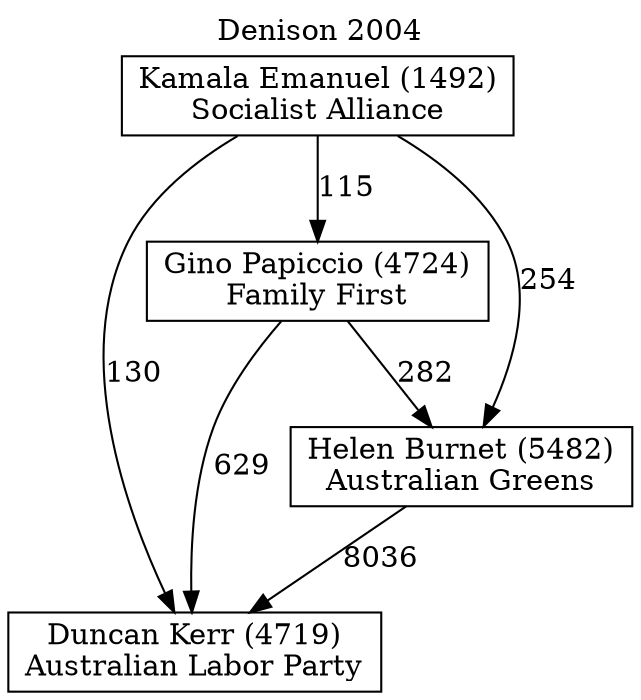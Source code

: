 // House preference flow
digraph "Duncan Kerr (4719)_Denison_2004" {
	graph [label="Denison 2004" labelloc=t mclimit=10]
	node [shape=box]
	"Duncan Kerr (4719)" [label="Duncan Kerr (4719)
Australian Labor Party"]
	"Gino Papiccio (4724)" [label="Gino Papiccio (4724)
Family First"]
	"Helen Burnet (5482)" [label="Helen Burnet (5482)
Australian Greens"]
	"Kamala Emanuel (1492)" [label="Kamala Emanuel (1492)
Socialist Alliance"]
	"Gino Papiccio (4724)" -> "Duncan Kerr (4719)" [label=629]
	"Gino Papiccio (4724)" -> "Helen Burnet (5482)" [label=282]
	"Helen Burnet (5482)" -> "Duncan Kerr (4719)" [label=8036]
	"Kamala Emanuel (1492)" -> "Duncan Kerr (4719)" [label=130]
	"Kamala Emanuel (1492)" -> "Gino Papiccio (4724)" [label=115]
	"Kamala Emanuel (1492)" -> "Helen Burnet (5482)" [label=254]
}
